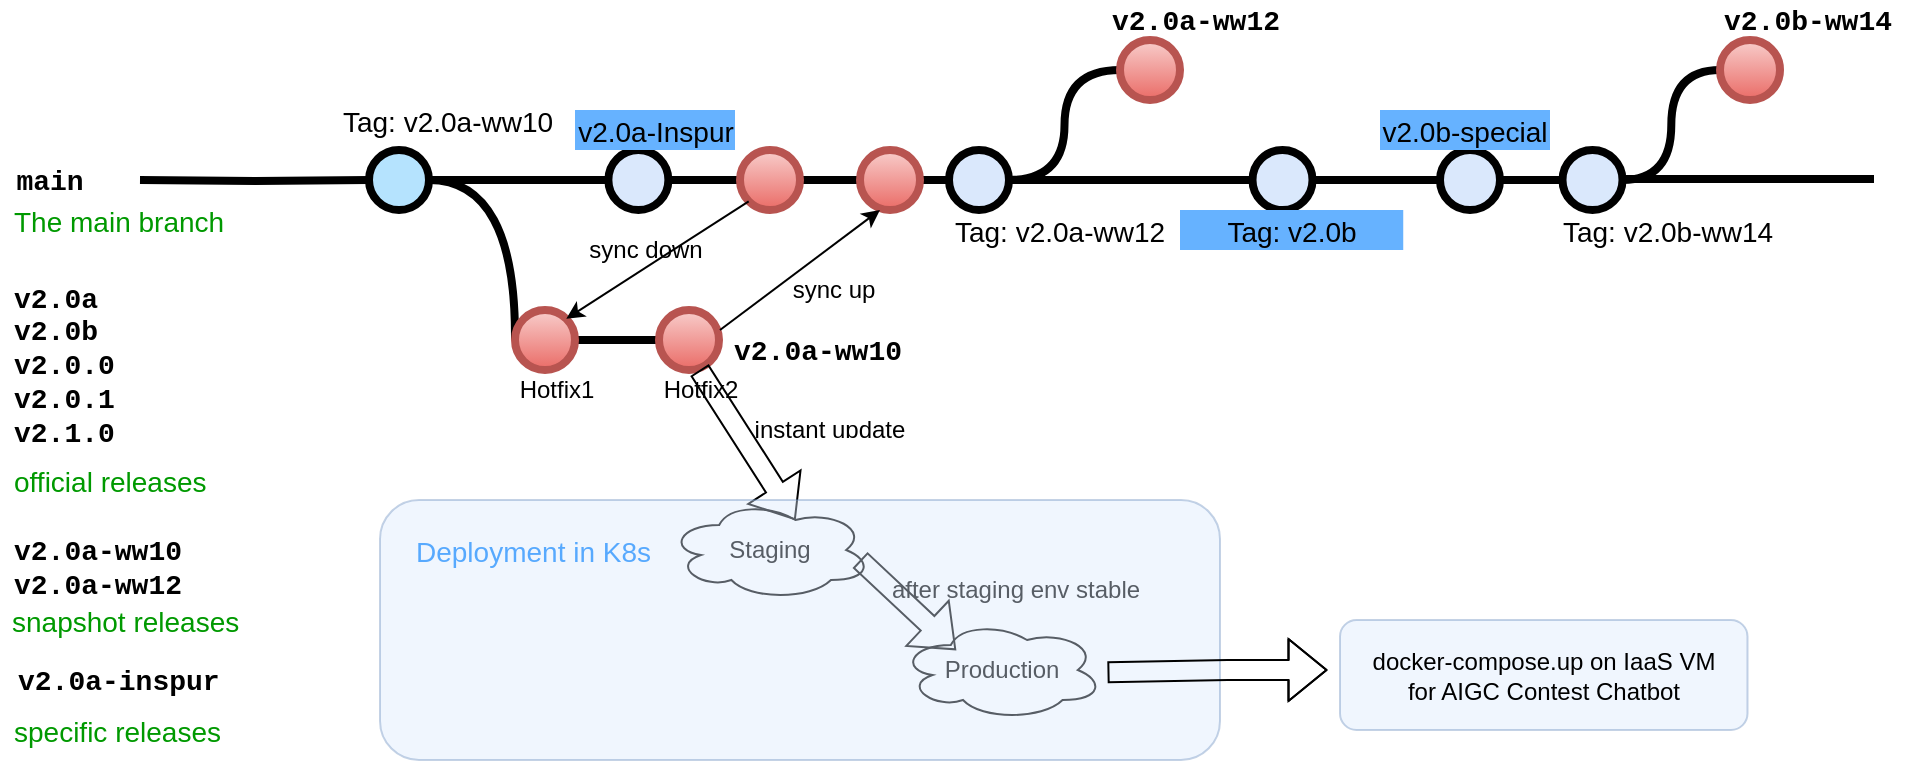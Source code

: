 <mxfile version="26.0.16">
  <diagram id="yPxyJZ8AM_hMuL3Unpa9" name="simple gitflow">
    <mxGraphModel dx="954" dy="639" grid="1" gridSize="10" guides="1" tooltips="1" connect="1" arrows="1" fold="1" page="1" pageScale="1" pageWidth="1100" pageHeight="850" math="0" shadow="0">
      <root>
        <mxCell id="0" />
        <mxCell id="1" parent="0" />
        <mxCell id="9hBKPDzoitwpIBdzFDQ7-23" value="" style="edgeStyle=orthogonalEdgeStyle;rounded=0;html=1;jettySize=auto;orthogonalLoop=1;plain-blue;endArrow=none;endFill=0;strokeWidth=4;strokeColor=#000000;" parent="1" source="LleQufR-XXTIH0UR8u1_-8" target="9hBKPDzoitwpIBdzFDQ7-26" edge="1">
          <mxGeometry x="304.5" y="180" as="geometry" />
        </mxCell>
        <mxCell id="9hBKPDzoitwpIBdzFDQ7-24" style="edgeStyle=orthogonalEdgeStyle;curved=1;rounded=0;html=1;exitX=1;exitY=0.5;exitPerimeter=0;entryX=0;entryY=0.5;entryPerimeter=0;endArrow=none;endFill=0;jettySize=auto;orthogonalLoop=1;strokeWidth=4;fontSize=15;" parent="1" source="9hBKPDzoitwpIBdzFDQ7-25" edge="1">
          <mxGeometry relative="1" as="geometry">
            <mxPoint x="347.5" y="260" as="targetPoint" />
          </mxGeometry>
        </mxCell>
        <mxCell id="9hBKPDzoitwpIBdzFDQ7-25" value="" style="verticalLabelPosition=bottom;verticalAlign=top;html=1;strokeWidth=4;shape=mxgraph.flowchart.on-page_reference;plain-blue;gradientColor=none;fillColor=#B5E3Fe;strokeColor=#000000;" parent="1" vertex="1">
          <mxGeometry x="274.5" y="165" width="30" height="30" as="geometry" />
        </mxCell>
        <mxCell id="9hBKPDzoitwpIBdzFDQ7-41" value="" style="edgeStyle=orthogonalEdgeStyle;curved=1;rounded=0;orthogonalLoop=1;jettySize=auto;html=1;endArrow=none;endFill=0;strokeWidth=4;fontFamily=Courier New;fontSize=16;" parent="1" source="9hBKPDzoitwpIBdzFDQ7-26" target="9hBKPDzoitwpIBdzFDQ7-40" edge="1">
          <mxGeometry relative="1" as="geometry" />
        </mxCell>
        <mxCell id="9hBKPDzoitwpIBdzFDQ7-26" value="" style="verticalLabelPosition=bottom;verticalAlign=top;html=1;strokeWidth=4;shape=mxgraph.flowchart.on-page_reference;plain-blue;gradientColor=none;strokeColor=#000000;" parent="1" vertex="1">
          <mxGeometry x="564.5" y="165" width="30" height="30" as="geometry" />
        </mxCell>
        <mxCell id="9hBKPDzoitwpIBdzFDQ7-43" value="" style="edgeStyle=orthogonalEdgeStyle;curved=1;rounded=0;orthogonalLoop=1;jettySize=auto;html=1;endArrow=none;endFill=0;strokeWidth=4;fontFamily=Courier New;fontSize=16;" parent="1" source="LleQufR-XXTIH0UR8u1_-37" edge="1">
          <mxGeometry relative="1" as="geometry">
            <mxPoint x="870" y="180" as="targetPoint" />
          </mxGeometry>
        </mxCell>
        <mxCell id="9hBKPDzoitwpIBdzFDQ7-52" value="" style="edgeStyle=orthogonalEdgeStyle;curved=1;rounded=0;orthogonalLoop=1;jettySize=auto;html=1;endArrow=none;endFill=0;strokeWidth=4;fontFamily=Courier New;fontSize=16;entryX=0;entryY=0.5;entryDx=0;entryDy=0;entryPerimeter=0;exitX=1;exitY=0.5;exitDx=0;exitDy=0;exitPerimeter=0;" parent="1" source="9hBKPDzoitwpIBdzFDQ7-26" target="9hBKPDzoitwpIBdzFDQ7-50" edge="1">
          <mxGeometry relative="1" as="geometry">
            <mxPoint x="689.5" y="275" as="targetPoint" />
          </mxGeometry>
        </mxCell>
        <mxCell id="9hBKPDzoitwpIBdzFDQ7-40" value="" style="verticalLabelPosition=bottom;verticalAlign=top;html=1;strokeWidth=4;shape=mxgraph.flowchart.on-page_reference;plain-blue;gradientColor=none;strokeColor=#000000;" parent="1" vertex="1">
          <mxGeometry x="716.25" y="165" width="30" height="30" as="geometry" />
        </mxCell>
        <mxCell id="9hBKPDzoitwpIBdzFDQ7-55" value="" style="verticalLabelPosition=bottom;verticalAlign=top;html=1;strokeWidth=4;shape=mxgraph.flowchart.on-page_reference;plain-blue;gradientColor=none;strokeColor=#000000;" parent="1" vertex="1">
          <mxGeometry x="871.25" y="165" width="30" height="30" as="geometry" />
        </mxCell>
        <mxCell id="9hBKPDzoitwpIBdzFDQ7-27" value="" style="edgeStyle=orthogonalEdgeStyle;rounded=0;html=1;jettySize=auto;orthogonalLoop=1;strokeWidth=4;endArrow=none;endFill=0;" parent="1" target="9hBKPDzoitwpIBdzFDQ7-25" edge="1">
          <mxGeometry x="204.5" y="180" as="geometry">
            <mxPoint x="160" y="180" as="sourcePoint" />
          </mxGeometry>
        </mxCell>
        <mxCell id="9hBKPDzoitwpIBdzFDQ7-28" value="main" style="text;html=1;strokeColor=none;fillColor=none;align=center;verticalAlign=middle;whiteSpace=wrap;overflow=hidden;fontSize=14;fontStyle=1;fontFamily=Courier New;" parent="1" vertex="1">
          <mxGeometry x="90" y="170" width="50" height="20" as="geometry" />
        </mxCell>
        <mxCell id="9hBKPDzoitwpIBdzFDQ7-29" style="edgeStyle=orthogonalEdgeStyle;curved=1;rounded=0;html=1;exitX=1;exitY=0.5;exitPerimeter=0;entryX=0;entryY=0.5;entryPerimeter=0;endArrow=none;endFill=0;jettySize=auto;orthogonalLoop=1;strokeWidth=4;fontSize=15;" parent="1" edge="1">
          <mxGeometry relative="1" as="geometry">
            <mxPoint x="377.5" y="260" as="sourcePoint" />
            <mxPoint x="419.5" y="260" as="targetPoint" />
          </mxGeometry>
        </mxCell>
        <mxCell id="9hBKPDzoitwpIBdzFDQ7-35" value="v2.0a-ww10&lt;div&gt;v2.0a-ww12&lt;/div&gt;" style="text;html=1;strokeColor=none;fillColor=none;align=left;verticalAlign=middle;whiteSpace=wrap;overflow=hidden;fontSize=14;fontStyle=1;fontFamily=Courier New;" parent="1" vertex="1">
          <mxGeometry x="95" y="355" width="102.5" height="35" as="geometry" />
        </mxCell>
        <mxCell id="9hBKPDzoitwpIBdzFDQ7-37" value="The main branch&lt;br&gt;" style="text;html=1;strokeColor=none;fillColor=none;align=left;verticalAlign=middle;whiteSpace=wrap;overflow=hidden;fontSize=14;fontStyle=0;fontColor=#009900;" parent="1" vertex="1">
          <mxGeometry x="95.25" y="190" width="132.25" height="20" as="geometry" />
        </mxCell>
        <mxCell id="9hBKPDzoitwpIBdzFDQ7-38" value="snapshot releases" style="text;html=1;strokeColor=none;fillColor=none;align=left;verticalAlign=middle;whiteSpace=wrap;overflow=hidden;fontSize=14;fontStyle=0;fontColor=#009900;" parent="1" vertex="1">
          <mxGeometry x="93.75" y="390" width="133.75" height="20" as="geometry" />
        </mxCell>
        <mxCell id="9hBKPDzoitwpIBdzFDQ7-39" value="Tag: v2.0a-ww10" style="text;html=1;strokeColor=none;fillColor=none;align=center;verticalAlign=middle;whiteSpace=wrap;overflow=hidden;fontSize=14;" parent="1" vertex="1">
          <mxGeometry x="258.38" y="140" width="111.62" height="20" as="geometry" />
        </mxCell>
        <mxCell id="9hBKPDzoitwpIBdzFDQ7-50" value="" style="verticalLabelPosition=bottom;verticalAlign=top;html=1;strokeWidth=4;shape=mxgraph.flowchart.on-page_reference;plain-blue;gradientColor=#EA6B66;strokeColor=#B85450;fillColor=#F8CECC;" parent="1" vertex="1">
          <mxGeometry x="650" y="110" width="30" height="30" as="geometry" />
        </mxCell>
        <mxCell id="LleQufR-XXTIH0UR8u1_-1" value="Hotfix1" style="text;html=1;strokeColor=none;fillColor=none;align=center;verticalAlign=middle;whiteSpace=wrap;overflow=hidden;" vertex="1" parent="1">
          <mxGeometry x="347.5" y="275" width="40.5" height="20" as="geometry" />
        </mxCell>
        <mxCell id="LleQufR-XXTIH0UR8u1_-2" value="Hotfix2" style="text;html=1;strokeColor=none;fillColor=none;align=center;verticalAlign=middle;whiteSpace=wrap;overflow=hidden;" vertex="1" parent="1">
          <mxGeometry x="419.5" y="275" width="40.5" height="20" as="geometry" />
        </mxCell>
        <mxCell id="LleQufR-XXTIH0UR8u1_-4" value="" style="verticalLabelPosition=bottom;verticalAlign=top;html=1;strokeWidth=4;shape=mxgraph.flowchart.on-page_reference;plain-blue;gradientColor=#EA6B66;strokeColor=#B85450;fillColor=#F8CECC;" vertex="1" parent="1">
          <mxGeometry x="347.5" y="245" width="30" height="30" as="geometry" />
        </mxCell>
        <mxCell id="LleQufR-XXTIH0UR8u1_-5" value="" style="verticalLabelPosition=bottom;verticalAlign=top;html=1;strokeWidth=4;shape=mxgraph.flowchart.on-page_reference;plain-blue;gradientColor=#EA6B66;strokeColor=#B85450;fillColor=#F8CECC;" vertex="1" parent="1">
          <mxGeometry x="419.5" y="245" width="30" height="30" as="geometry" />
        </mxCell>
        <mxCell id="LleQufR-XXTIH0UR8u1_-7" value="" style="edgeStyle=orthogonalEdgeStyle;rounded=0;html=1;jettySize=auto;orthogonalLoop=1;plain-blue;endArrow=none;endFill=0;strokeWidth=4;strokeColor=#000000;" edge="1" parent="1" source="LleQufR-XXTIH0UR8u1_-44" target="LleQufR-XXTIH0UR8u1_-6">
          <mxGeometry x="304.5" y="180" as="geometry">
            <mxPoint x="305" y="180" as="sourcePoint" />
            <mxPoint x="565" y="180" as="targetPoint" />
          </mxGeometry>
        </mxCell>
        <mxCell id="LleQufR-XXTIH0UR8u1_-9" value="" style="edgeStyle=orthogonalEdgeStyle;rounded=0;html=1;jettySize=auto;orthogonalLoop=1;plain-blue;endArrow=none;endFill=0;strokeWidth=4;strokeColor=#000000;" edge="1" parent="1" source="LleQufR-XXTIH0UR8u1_-6" target="LleQufR-XXTIH0UR8u1_-8">
          <mxGeometry x="304.5" y="180" as="geometry">
            <mxPoint x="510" y="180" as="sourcePoint" />
            <mxPoint x="565" y="180" as="targetPoint" />
          </mxGeometry>
        </mxCell>
        <mxCell id="LleQufR-XXTIH0UR8u1_-8" value="" style="verticalLabelPosition=bottom;verticalAlign=top;html=1;strokeWidth=4;shape=mxgraph.flowchart.on-page_reference;plain-blue;gradientColor=#EA6B66;strokeColor=#B85450;fillColor=#F8CECC;" vertex="1" parent="1">
          <mxGeometry x="520" y="165" width="30" height="30" as="geometry" />
        </mxCell>
        <mxCell id="LleQufR-XXTIH0UR8u1_-6" value="" style="verticalLabelPosition=bottom;verticalAlign=top;html=1;strokeWidth=4;shape=mxgraph.flowchart.on-page_reference;plain-blue;gradientColor=#EA6B66;strokeColor=#B85450;fillColor=#F8CECC;" vertex="1" parent="1">
          <mxGeometry x="460" y="165" width="30" height="30" as="geometry" />
        </mxCell>
        <mxCell id="LleQufR-XXTIH0UR8u1_-11" value="&lt;font style=&quot;color: rgb(0, 127, 255);&quot;&gt;Deployment in K8s&lt;/font&gt;" style="text;html=1;strokeColor=none;fillColor=none;align=left;verticalAlign=middle;whiteSpace=wrap;overflow=hidden;fontSize=14;fontStyle=0;fontColor=#009900;" vertex="1" parent="1">
          <mxGeometry x="295.63" y="355" width="133.75" height="20" as="geometry" />
        </mxCell>
        <mxCell id="LleQufR-XXTIH0UR8u1_-12" value="Staging" style="ellipse;shape=cloud;whiteSpace=wrap;html=1;" vertex="1" parent="1">
          <mxGeometry x="424.19" y="340" width="101.62" height="50" as="geometry" />
        </mxCell>
        <mxCell id="LleQufR-XXTIH0UR8u1_-13" value="Production" style="ellipse;shape=cloud;whiteSpace=wrap;html=1;" vertex="1" parent="1">
          <mxGeometry x="540" y="400" width="101.62" height="50" as="geometry" />
        </mxCell>
        <mxCell id="LleQufR-XXTIH0UR8u1_-14" value="Tag: v2.0a-ww12" style="text;html=1;strokeColor=none;fillColor=none;align=center;verticalAlign=middle;whiteSpace=wrap;overflow=hidden;fontSize=14;" vertex="1" parent="1">
          <mxGeometry x="564.5" y="195" width="111.62" height="20" as="geometry" />
        </mxCell>
        <mxCell id="LleQufR-XXTIH0UR8u1_-15" value="" style="endArrow=classic;html=1;rounded=0;" edge="1" parent="1">
          <mxGeometry width="50" height="50" relative="1" as="geometry">
            <mxPoint x="450" y="255" as="sourcePoint" />
            <mxPoint x="530" y="195" as="targetPoint" />
          </mxGeometry>
        </mxCell>
        <mxCell id="LleQufR-XXTIH0UR8u1_-16" value="sync up" style="text;html=1;strokeColor=none;fillColor=none;align=center;verticalAlign=middle;whiteSpace=wrap;overflow=hidden;" vertex="1" parent="1">
          <mxGeometry x="471.62" y="225" width="70" height="20" as="geometry" />
        </mxCell>
        <mxCell id="LleQufR-XXTIH0UR8u1_-17" value="" style="endArrow=classic;html=1;rounded=0;entryX=0.855;entryY=0.145;entryDx=0;entryDy=0;entryPerimeter=0;exitX=0.145;exitY=0.855;exitDx=0;exitDy=0;exitPerimeter=0;" edge="1" parent="1" source="LleQufR-XXTIH0UR8u1_-6" target="LleQufR-XXTIH0UR8u1_-4">
          <mxGeometry width="50" height="50" relative="1" as="geometry">
            <mxPoint x="410" y="130" as="sourcePoint" />
            <mxPoint x="500" y="210" as="targetPoint" />
          </mxGeometry>
        </mxCell>
        <mxCell id="LleQufR-XXTIH0UR8u1_-20" value="sync down" style="text;html=1;strokeColor=none;fillColor=none;align=center;verticalAlign=middle;whiteSpace=wrap;overflow=hidden;" vertex="1" parent="1">
          <mxGeometry x="377.5" y="205" width="70" height="20" as="geometry" />
        </mxCell>
        <mxCell id="LleQufR-XXTIH0UR8u1_-22" value="v2.0a-ww12" style="text;html=1;strokeColor=none;fillColor=none;align=left;verticalAlign=middle;whiteSpace=wrap;overflow=hidden;fontSize=14;fontStyle=1;fontFamily=Courier New;" vertex="1" parent="1">
          <mxGeometry x="643.75" y="90" width="102.5" height="20" as="geometry" />
        </mxCell>
        <mxCell id="LleQufR-XXTIH0UR8u1_-23" value="Tag: v2.0b" style="text;html=1;strokeColor=none;fillColor=#66B2FF;align=center;verticalAlign=middle;whiteSpace=wrap;overflow=hidden;fontSize=14;" vertex="1" parent="1">
          <mxGeometry x="680" y="195" width="111.62" height="20" as="geometry" />
        </mxCell>
        <mxCell id="LleQufR-XXTIH0UR8u1_-24" value="" style="edgeStyle=orthogonalEdgeStyle;curved=1;rounded=0;orthogonalLoop=1;jettySize=auto;html=1;endArrow=none;endFill=0;strokeWidth=4;fontFamily=Courier New;fontSize=16;entryX=0;entryY=0.5;entryDx=0;entryDy=0;entryPerimeter=0;exitX=1;exitY=0.5;exitDx=0;exitDy=0;exitPerimeter=0;" edge="1" parent="1" source="9hBKPDzoitwpIBdzFDQ7-55" target="LleQufR-XXTIH0UR8u1_-25">
          <mxGeometry relative="1" as="geometry">
            <mxPoint x="660" y="135" as="targetPoint" />
            <mxPoint x="605" y="190" as="sourcePoint" />
          </mxGeometry>
        </mxCell>
        <mxCell id="LleQufR-XXTIH0UR8u1_-25" value="" style="verticalLabelPosition=bottom;verticalAlign=top;html=1;strokeWidth=4;shape=mxgraph.flowchart.on-page_reference;plain-blue;gradientColor=#EA6B66;strokeColor=#B85450;fillColor=#F8CECC;" vertex="1" parent="1">
          <mxGeometry x="950" y="110" width="30" height="30" as="geometry" />
        </mxCell>
        <mxCell id="LleQufR-XXTIH0UR8u1_-26" value="" style="edgeStyle=orthogonalEdgeStyle;curved=1;rounded=0;orthogonalLoop=1;jettySize=auto;html=1;endArrow=none;endFill=0;strokeWidth=4;fontFamily=Courier New;fontSize=16;" edge="1" parent="1">
          <mxGeometry relative="1" as="geometry">
            <mxPoint x="903" y="179.5" as="sourcePoint" />
            <mxPoint x="1027" y="179.5" as="targetPoint" />
          </mxGeometry>
        </mxCell>
        <mxCell id="LleQufR-XXTIH0UR8u1_-27" value="v2.0b-ww14" style="text;html=1;strokeColor=none;fillColor=none;align=left;verticalAlign=middle;whiteSpace=wrap;overflow=hidden;fontSize=14;fontStyle=1;fontFamily=Courier New;" vertex="1" parent="1">
          <mxGeometry x="950" y="90" width="102.5" height="20" as="geometry" />
        </mxCell>
        <mxCell id="LleQufR-XXTIH0UR8u1_-28" value="Tag: v2.0b-ww14" style="text;html=1;strokeColor=none;fillColor=none;align=center;verticalAlign=middle;whiteSpace=wrap;overflow=hidden;fontSize=14;" vertex="1" parent="1">
          <mxGeometry x="868.38" y="195" width="111.62" height="20" as="geometry" />
        </mxCell>
        <mxCell id="LleQufR-XXTIH0UR8u1_-30" value="" style="shape=flexArrow;endArrow=classic;html=1;rounded=0;exitX=0.5;exitY=0;exitDx=0;exitDy=0;entryX=0.625;entryY=0.2;entryDx=0;entryDy=0;entryPerimeter=0;" edge="1" parent="1" source="LleQufR-XXTIH0UR8u1_-2" target="LleQufR-XXTIH0UR8u1_-12">
          <mxGeometry width="50" height="50" relative="1" as="geometry">
            <mxPoint x="500" y="260" as="sourcePoint" />
            <mxPoint x="550" y="210" as="targetPoint" />
          </mxGeometry>
        </mxCell>
        <mxCell id="LleQufR-XXTIH0UR8u1_-31" value="" style="shape=flexArrow;endArrow=classic;html=1;rounded=0;exitX=0.5;exitY=0;exitDx=0;exitDy=0;entryX=0.625;entryY=0.2;entryDx=0;entryDy=0;entryPerimeter=0;" edge="1" parent="1">
          <mxGeometry width="50" height="50" relative="1" as="geometry">
            <mxPoint x="520" y="370" as="sourcePoint" />
            <mxPoint x="568" y="415" as="targetPoint" />
          </mxGeometry>
        </mxCell>
        <mxCell id="LleQufR-XXTIH0UR8u1_-32" value="instant update" style="text;html=1;strokeColor=none;fillColor=none;align=center;verticalAlign=middle;whiteSpace=wrap;overflow=hidden;" vertex="1" parent="1">
          <mxGeometry x="460" y="295" width="90" height="15" as="geometry" />
        </mxCell>
        <mxCell id="LleQufR-XXTIH0UR8u1_-33" value="after staging env stable" style="text;html=1;strokeColor=none;fillColor=none;align=center;verticalAlign=middle;whiteSpace=wrap;overflow=hidden;" vertex="1" parent="1">
          <mxGeometry x="525.81" y="370" width="144.19" height="30" as="geometry" />
        </mxCell>
        <mxCell id="LleQufR-XXTIH0UR8u1_-34" value="" style="rounded=1;whiteSpace=wrap;html=1;fillColor=#dae8fc;strokeColor=#6c8ebf;opacity=40;" vertex="1" parent="1">
          <mxGeometry x="280" y="340" width="420" height="130" as="geometry" />
        </mxCell>
        <mxCell id="LleQufR-XXTIH0UR8u1_-35" value="v2.0a&lt;div&gt;v2.0b&lt;/div&gt;&lt;div&gt;v2.0.0&lt;/div&gt;&lt;div&gt;v2.0.1&lt;/div&gt;&lt;div&gt;v2.1.0&lt;/div&gt;" style="text;html=1;strokeColor=none;fillColor=none;align=left;verticalAlign=middle;whiteSpace=wrap;overflow=hidden;fontSize=14;fontStyle=1;fontFamily=Courier New;" vertex="1" parent="1">
          <mxGeometry x="95.25" y="225" width="102.5" height="95" as="geometry" />
        </mxCell>
        <mxCell id="LleQufR-XXTIH0UR8u1_-36" value="official releases" style="text;html=1;strokeColor=none;fillColor=none;align=left;verticalAlign=middle;whiteSpace=wrap;overflow=hidden;fontSize=14;fontStyle=0;fontColor=#009900;" vertex="1" parent="1">
          <mxGeometry x="95.25" y="320" width="133.75" height="20" as="geometry" />
        </mxCell>
        <mxCell id="LleQufR-XXTIH0UR8u1_-40" value="" style="edgeStyle=orthogonalEdgeStyle;curved=1;rounded=0;orthogonalLoop=1;jettySize=auto;html=1;endArrow=none;endFill=0;strokeWidth=4;fontFamily=Courier New;fontSize=16;" edge="1" parent="1" source="9hBKPDzoitwpIBdzFDQ7-40" target="LleQufR-XXTIH0UR8u1_-37">
          <mxGeometry relative="1" as="geometry">
            <mxPoint x="870" y="180" as="targetPoint" />
            <mxPoint x="746" y="180" as="sourcePoint" />
          </mxGeometry>
        </mxCell>
        <mxCell id="LleQufR-XXTIH0UR8u1_-37" value="" style="verticalLabelPosition=bottom;verticalAlign=top;html=1;strokeWidth=4;shape=mxgraph.flowchart.on-page_reference;plain-blue;gradientColor=none;strokeColor=#000000;" vertex="1" parent="1">
          <mxGeometry x="810" y="165" width="30" height="30" as="geometry" />
        </mxCell>
        <mxCell id="LleQufR-XXTIH0UR8u1_-41" value="v2.0b-special" style="text;html=1;strokeColor=none;fillColor=#66B2FF;align=center;verticalAlign=middle;whiteSpace=wrap;overflow=hidden;fontSize=14;" vertex="1" parent="1">
          <mxGeometry x="780" y="145" width="85" height="20" as="geometry" />
        </mxCell>
        <mxCell id="LleQufR-XXTIH0UR8u1_-42" value="docker-compose.up on IaaS VM&lt;div&gt;for AIGC Contest Chatbot&lt;/div&gt;" style="rounded=1;whiteSpace=wrap;html=1;fillColor=#dae8fc;strokeColor=#6c8ebf;opacity=40;" vertex="1" parent="1">
          <mxGeometry x="760" y="400" width="203.75" height="55" as="geometry" />
        </mxCell>
        <mxCell id="LleQufR-XXTIH0UR8u1_-43" value="" style="shape=flexArrow;endArrow=classic;html=1;rounded=0;entryX=0.625;entryY=0.2;entryDx=0;entryDy=0;entryPerimeter=0;" edge="1" parent="1">
          <mxGeometry width="50" height="50" relative="1" as="geometry">
            <mxPoint x="643.75" y="426.111" as="sourcePoint" />
            <mxPoint x="753.75" y="425" as="targetPoint" />
            <Array as="points">
              <mxPoint x="703.75" y="425" />
            </Array>
          </mxGeometry>
        </mxCell>
        <mxCell id="LleQufR-XXTIH0UR8u1_-45" value="" style="edgeStyle=orthogonalEdgeStyle;rounded=0;html=1;jettySize=auto;orthogonalLoop=1;plain-blue;endArrow=none;endFill=0;strokeWidth=4;strokeColor=#000000;" edge="1" parent="1" source="9hBKPDzoitwpIBdzFDQ7-25" target="LleQufR-XXTIH0UR8u1_-44">
          <mxGeometry x="304.5" y="180" as="geometry">
            <mxPoint x="305" y="180" as="sourcePoint" />
            <mxPoint x="460" y="180" as="targetPoint" />
          </mxGeometry>
        </mxCell>
        <mxCell id="LleQufR-XXTIH0UR8u1_-44" value="" style="verticalLabelPosition=bottom;verticalAlign=top;html=1;strokeWidth=4;shape=mxgraph.flowchart.on-page_reference;plain-blue;gradientColor=none;strokeColor=#000000;" vertex="1" parent="1">
          <mxGeometry x="394.19" y="165" width="30" height="30" as="geometry" />
        </mxCell>
        <mxCell id="LleQufR-XXTIH0UR8u1_-46" value="v2.0a-Inspur" style="text;html=1;strokeColor=none;fillColor=#66B2FF;align=center;verticalAlign=middle;whiteSpace=wrap;overflow=hidden;fontSize=14;" vertex="1" parent="1">
          <mxGeometry x="377.5" y="145" width="80" height="20" as="geometry" />
        </mxCell>
        <mxCell id="LleQufR-XXTIH0UR8u1_-47" value="v2.0a-inspur" style="text;html=1;strokeColor=none;fillColor=none;align=left;verticalAlign=middle;whiteSpace=wrap;overflow=hidden;fontSize=14;fontStyle=1;fontFamily=Courier New;" vertex="1" parent="1">
          <mxGeometry x="96.5" y="420" width="102.5" height="20" as="geometry" />
        </mxCell>
        <mxCell id="LleQufR-XXTIH0UR8u1_-48" value="specific releases" style="text;html=1;strokeColor=none;fillColor=none;align=left;verticalAlign=middle;whiteSpace=wrap;overflow=hidden;fontSize=14;fontStyle=0;fontColor=#009900;" vertex="1" parent="1">
          <mxGeometry x="95.25" y="445" width="133.75" height="20" as="geometry" />
        </mxCell>
        <mxCell id="LleQufR-XXTIH0UR8u1_-50" value="v2.0a-ww10" style="text;html=1;strokeColor=none;fillColor=none;align=left;verticalAlign=middle;whiteSpace=wrap;overflow=hidden;fontSize=14;fontStyle=1;fontFamily=Courier New;" vertex="1" parent="1">
          <mxGeometry x="455.37" y="255" width="102.5" height="20" as="geometry" />
        </mxCell>
      </root>
    </mxGraphModel>
  </diagram>
</mxfile>
